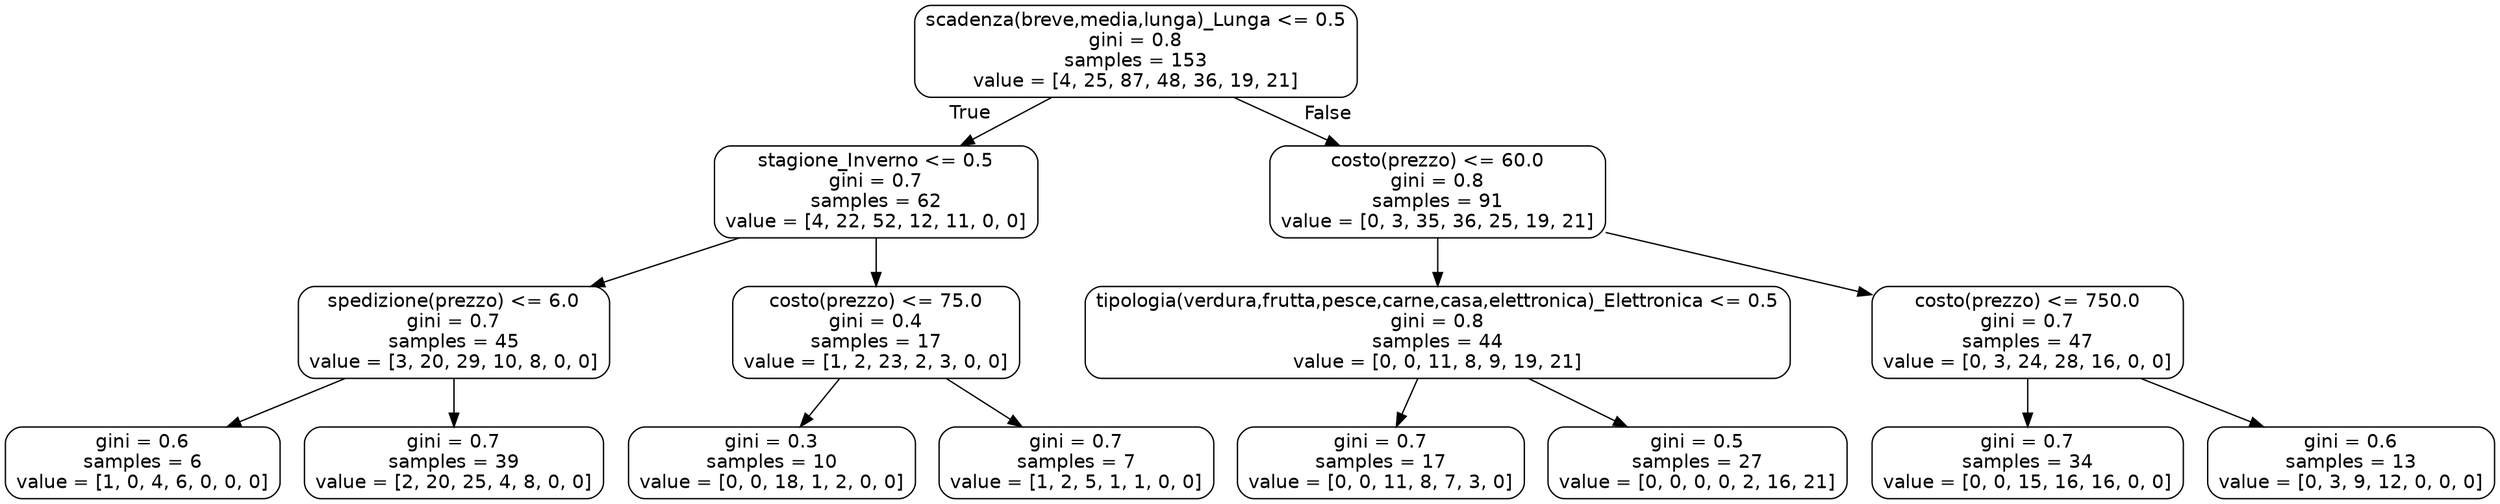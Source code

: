 digraph Tree {
node [shape=box, style="rounded", color="black", fontname=helvetica] ;
edge [fontname=helvetica] ;
0 [label="scadenza(breve,media,lunga)_Lunga <= 0.5\ngini = 0.8\nsamples = 153\nvalue = [4, 25, 87, 48, 36, 19, 21]"] ;
1 [label="stagione_Inverno <= 0.5\ngini = 0.7\nsamples = 62\nvalue = [4, 22, 52, 12, 11, 0, 0]"] ;
0 -> 1 [labeldistance=2.5, labelangle=45, headlabel="True"] ;
2 [label="spedizione(prezzo) <= 6.0\ngini = 0.7\nsamples = 45\nvalue = [3, 20, 29, 10, 8, 0, 0]"] ;
1 -> 2 ;
3 [label="gini = 0.6\nsamples = 6\nvalue = [1, 0, 4, 6, 0, 0, 0]"] ;
2 -> 3 ;
4 [label="gini = 0.7\nsamples = 39\nvalue = [2, 20, 25, 4, 8, 0, 0]"] ;
2 -> 4 ;
5 [label="costo(prezzo) <= 75.0\ngini = 0.4\nsamples = 17\nvalue = [1, 2, 23, 2, 3, 0, 0]"] ;
1 -> 5 ;
6 [label="gini = 0.3\nsamples = 10\nvalue = [0, 0, 18, 1, 2, 0, 0]"] ;
5 -> 6 ;
7 [label="gini = 0.7\nsamples = 7\nvalue = [1, 2, 5, 1, 1, 0, 0]"] ;
5 -> 7 ;
8 [label="costo(prezzo) <= 60.0\ngini = 0.8\nsamples = 91\nvalue = [0, 3, 35, 36, 25, 19, 21]"] ;
0 -> 8 [labeldistance=2.5, labelangle=-45, headlabel="False"] ;
9 [label="tipologia(verdura,frutta,pesce,carne,casa,elettronica)_Elettronica <= 0.5\ngini = 0.8\nsamples = 44\nvalue = [0, 0, 11, 8, 9, 19, 21]"] ;
8 -> 9 ;
10 [label="gini = 0.7\nsamples = 17\nvalue = [0, 0, 11, 8, 7, 3, 0]"] ;
9 -> 10 ;
11 [label="gini = 0.5\nsamples = 27\nvalue = [0, 0, 0, 0, 2, 16, 21]"] ;
9 -> 11 ;
12 [label="costo(prezzo) <= 750.0\ngini = 0.7\nsamples = 47\nvalue = [0, 3, 24, 28, 16, 0, 0]"] ;
8 -> 12 ;
13 [label="gini = 0.7\nsamples = 34\nvalue = [0, 0, 15, 16, 16, 0, 0]"] ;
12 -> 13 ;
14 [label="gini = 0.6\nsamples = 13\nvalue = [0, 3, 9, 12, 0, 0, 0]"] ;
12 -> 14 ;
}